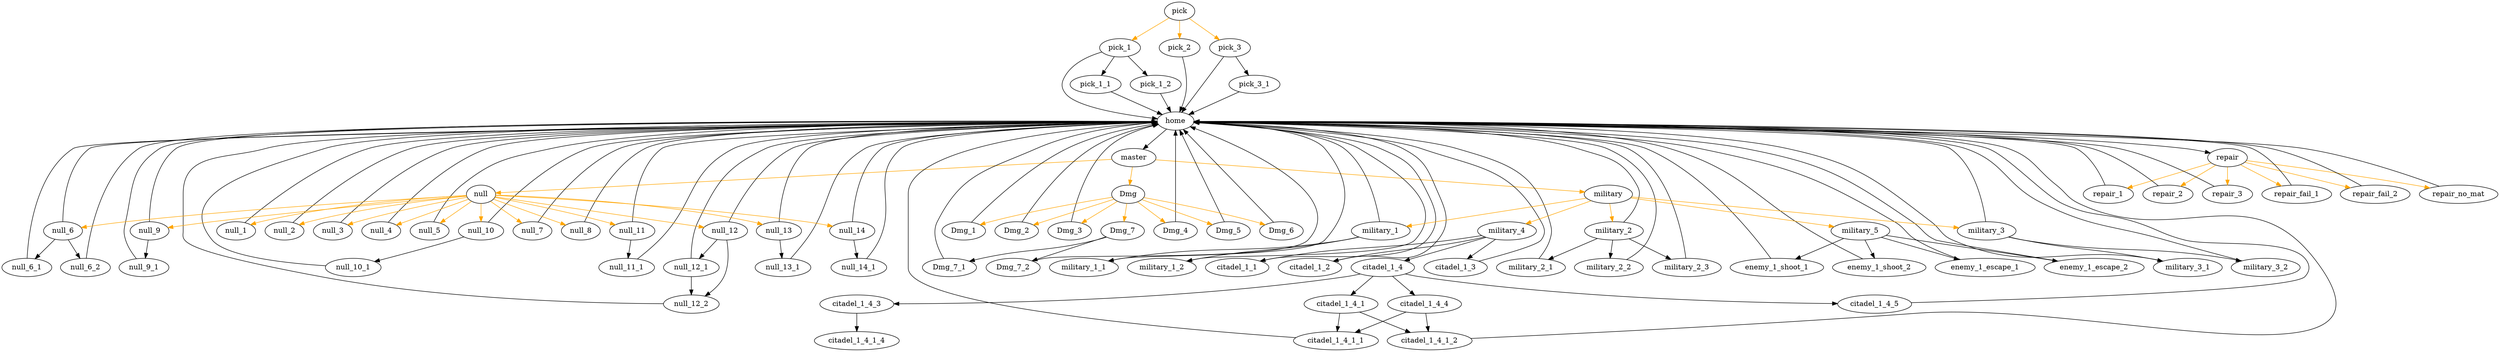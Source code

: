 digraph events {
home -> master;
home -> repair;
null_1 -> home;
null_2 -> home;
null_3 -> home;
null_4 -> home;
null_5 -> home;
null_6 -> null_6_1;
null_6 -> null_6_2;
null_6 -> home;
null_6_1 -> home;
null_6_2 -> home;
null_7 -> home;
null_8 -> home;
null_9 -> null_9_1;
null_9 -> home;
null_9_1 -> home;
null_10 -> null_10_1;
null_10 -> home;
null_10_1 -> home;
null_11 -> null_11_1;
null_11 -> home;
null_11_1 -> home;
null_12 -> null_12_1;
null_12 -> null_12_2;
null_12 -> home;
null_12_1 -> null_12_2;
null_12_1 -> home;
null_12_2 -> home;
null_13 -> null_13_1;
null_13 -> home;
null_13_1 -> home;
null_14 -> null_14_1;
null_14 -> home;
null_14_1 -> home;
military_1 -> military_1_1;
military_1 -> military_1_2;
military_1 -> home;
military_1_1 -> home;
military_1_2 -> home;
military_2 -> military_2_1;
military_2 -> military_2_2;
military_2 -> military_2_3;
military_2 -> home;
military_2_1 -> home;
military_2_2 -> home;
military_2_3 -> home;
military_3 -> military_3_1;
military_3 -> military_3_2;
military_3 -> home;
military_3_1 -> home;
military_3_2 -> home;
military_4 -> citadel_1_1;
military_4 -> citadel_1_2;
military_4 -> citadel_1_3;
military_4 -> citadel_1_4;
citadel_1_1 -> home;
citadel_1_2 -> home;
citadel_1_3 -> home;
citadel_1_4 -> citadel_1_4_1;
citadel_1_4 -> citadel_1_4_3;
citadel_1_4 -> citadel_1_4_4;
citadel_1_4 -> citadel_1_4_5;
citadel_1_4_1 -> citadel_1_4_1_1;
citadel_1_4_1 -> citadel_1_4_1_2;
citadel_1_4_1_1 -> home;
citadel_1_4_1_2 -> home;
citadel_1_4_3 -> citadel_1_4_1_4;
citadel_1_4_4 -> citadel_1_4_1_1;
citadel_1_4_4 -> citadel_1_4_1_2;
citadel_1_4_5 -> home;
military_5 -> enemy_1_shoot_1;
military_5 -> enemy_1_shoot_2;
military_5 -> enemy_1_escape_1;
military_5 -> enemy_1_escape_2;
enemy_1_shoot_1 -> home;
enemy_1_shoot_2 -> home;
enemy_1_escape_1 -> home;
enemy_1_escape_2 -> home;
repair_1 -> home;
repair_2 -> home;
repair_3 -> home;
repair_fail_1 -> home;
repair_fail_2 -> home;
repair_no_mat -> home;
Dmg_1 -> home;
Dmg_2 -> home;
Dmg_3 -> home;
Dmg_4 -> home;
Dmg_5 -> home;
Dmg_6 -> home;
Dmg_7 -> Dmg_7_1;
Dmg_7 -> Dmg_7_2;
Dmg_7_1 -> home;
Dmg_7_2 -> home;
pick_1 -> pick_1_1;
pick_1 -> pick_1_2;
pick_1 -> home;
pick_1_1 -> home;
pick_1_2 -> home;
pick_2 -> home;
pick_3 -> pick_3_1;
pick_3 -> home;
pick_3_1 -> home;
master -> null [color=orange];
master -> Dmg [color=orange];
master -> military [color=orange];
null -> null_1 [color=orange];
null -> null_2 [color=orange];
null -> null_3 [color=orange];
null -> null_4 [color=orange];
null -> null_5 [color=orange];
null -> null_6 [color=orange];
null -> null_7 [color=orange];
null -> null_8 [color=orange];
null -> null_9 [color=orange];
null -> null_10 [color=orange];
null -> null_11 [color=orange];
null -> null_12 [color=orange];
null -> null_13 [color=orange];
null -> null_14 [color=orange];
military -> military_1 [color=orange];
military -> military_2 [color=orange];
military -> military_3 [color=orange];
military -> military_4 [color=orange];
military -> military_5 [color=orange];
repair -> repair_no_mat [color=orange];
repair -> repair_1 [color=orange];
repair -> repair_2 [color=orange];
repair -> repair_3 [color=orange];
repair -> repair_fail_1 [color=orange];
repair -> repair_fail_2 [color=orange];
Dmg -> Dmg_1 [color=orange];
Dmg -> Dmg_2 [color=orange];
Dmg -> Dmg_3 [color=orange];
Dmg -> Dmg_4 [color=orange];
Dmg -> Dmg_5 [color=orange];
Dmg -> Dmg_6 [color=orange];
Dmg -> Dmg_7 [color=orange];
pick -> pick_1 [color=orange];
pick -> pick_2 [color=orange];
pick -> pick_3 [color=orange];
}
